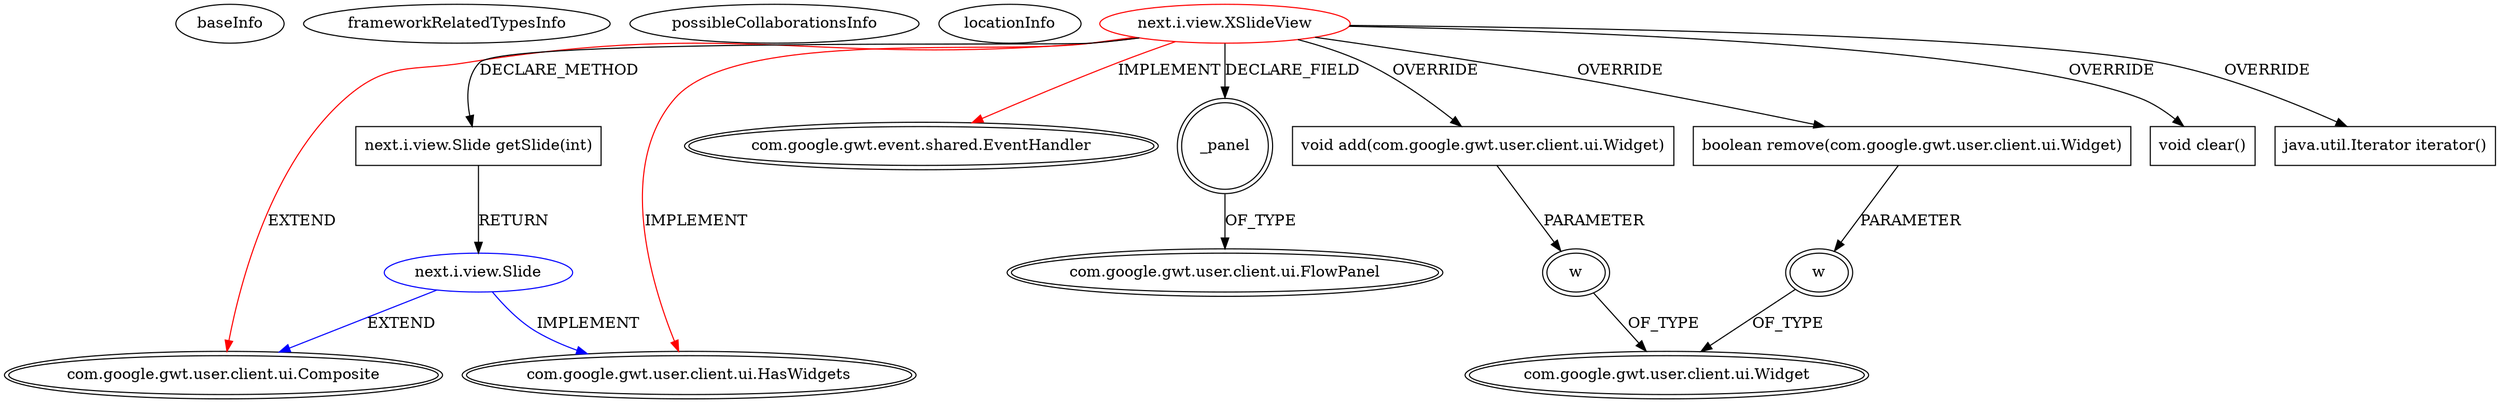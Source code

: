 digraph {
baseInfo[graphId=4184,category="extension_graph",isAnonymous=false,possibleRelation=true]
frameworkRelatedTypesInfo[0="com.google.gwt.user.client.ui.Composite",1="com.google.gwt.user.client.ui.HasWidgets",2="com.google.gwt.event.shared.EventHandler"]
possibleCollaborationsInfo[0="4184~CLIENT_METHOD_DECLARATION-RETURN_TYPE-~com.google.gwt.user.client.ui.Composite com.google.gwt.user.client.ui.HasWidgets com.google.gwt.event.shared.EventHandler ~com.google.gwt.user.client.ui.Composite com.google.gwt.user.client.ui.HasWidgets ~false~false"]
locationInfo[projectName="nextinterfaces-next",filePath="/nextinterfaces-next/next-master/src/next/i/view/XSlideView.java",contextSignature="XSlideView",graphId="4184"]
0[label="next.i.view.XSlideView",vertexType="ROOT_CLIENT_CLASS_DECLARATION",isFrameworkType=false,color=red]
1[label="com.google.gwt.user.client.ui.Composite",vertexType="FRAMEWORK_CLASS_TYPE",isFrameworkType=true,peripheries=2]
2[label="com.google.gwt.user.client.ui.HasWidgets",vertexType="FRAMEWORK_INTERFACE_TYPE",isFrameworkType=true,peripheries=2]
3[label="com.google.gwt.event.shared.EventHandler",vertexType="FRAMEWORK_INTERFACE_TYPE",isFrameworkType=true,peripheries=2]
4[label="_panel",vertexType="FIELD_DECLARATION",isFrameworkType=true,peripheries=2,shape=circle]
5[label="com.google.gwt.user.client.ui.FlowPanel",vertexType="FRAMEWORK_CLASS_TYPE",isFrameworkType=true,peripheries=2]
6[label="void add(com.google.gwt.user.client.ui.Widget)",vertexType="OVERRIDING_METHOD_DECLARATION",isFrameworkType=false,shape=box]
7[label="w",vertexType="PARAMETER_DECLARATION",isFrameworkType=true,peripheries=2]
8[label="com.google.gwt.user.client.ui.Widget",vertexType="FRAMEWORK_CLASS_TYPE",isFrameworkType=true,peripheries=2]
9[label="void clear()",vertexType="OVERRIDING_METHOD_DECLARATION",isFrameworkType=false,shape=box]
10[label="java.util.Iterator iterator()",vertexType="OVERRIDING_METHOD_DECLARATION",isFrameworkType=false,shape=box]
11[label="boolean remove(com.google.gwt.user.client.ui.Widget)",vertexType="OVERRIDING_METHOD_DECLARATION",isFrameworkType=false,shape=box]
12[label="w",vertexType="PARAMETER_DECLARATION",isFrameworkType=true,peripheries=2]
20[label="next.i.view.Slide getSlide(int)",vertexType="CLIENT_METHOD_DECLARATION",isFrameworkType=false,shape=box]
21[label="next.i.view.Slide",vertexType="REFERENCE_CLIENT_CLASS_DECLARATION",isFrameworkType=false,color=blue]
0->1[label="EXTEND",color=red]
0->2[label="IMPLEMENT",color=red]
0->3[label="IMPLEMENT",color=red]
0->4[label="DECLARE_FIELD"]
4->5[label="OF_TYPE"]
0->6[label="OVERRIDE"]
7->8[label="OF_TYPE"]
6->7[label="PARAMETER"]
0->9[label="OVERRIDE"]
0->10[label="OVERRIDE"]
0->11[label="OVERRIDE"]
12->8[label="OF_TYPE"]
11->12[label="PARAMETER"]
0->20[label="DECLARE_METHOD"]
21->1[label="EXTEND",color=blue]
21->2[label="IMPLEMENT",color=blue]
20->21[label="RETURN"]
}
